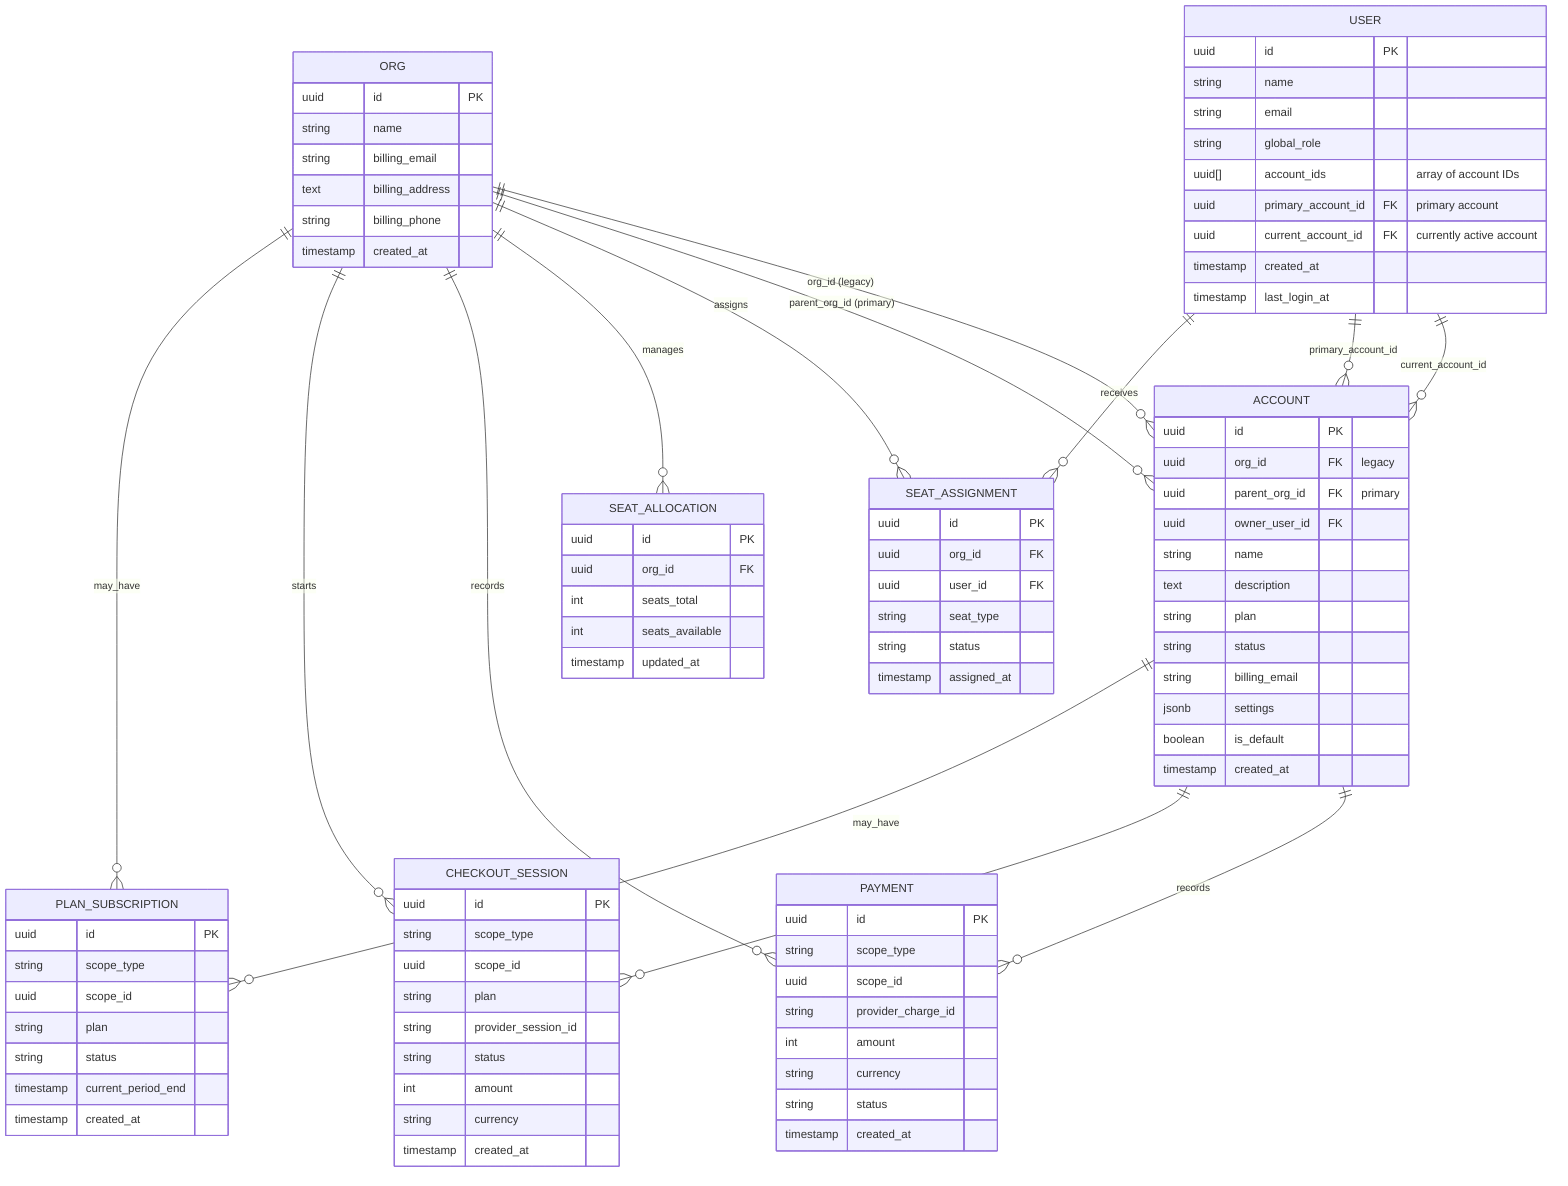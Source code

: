 erDiagram
  ACCOUNT {
    uuid id PK
    uuid org_id FK "legacy"
    uuid parent_org_id FK "primary"
    uuid owner_user_id FK
    string name
    text description
    string plan
    string status
    string billing_email
    jsonb settings
    boolean is_default
    timestamp created_at
  }

  ORG {
    uuid id PK
    string name
    string billing_email
    text billing_address
    string billing_phone
    timestamp created_at
  }

  PLAN_SUBSCRIPTION {
    uuid id PK
    string scope_type
    uuid scope_id
    string plan
    string status
    timestamp current_period_end
    timestamp created_at
  }

  CHECKOUT_SESSION {
    uuid id PK
    string scope_type
    uuid scope_id
    string plan
    string provider_session_id
    string status
    int amount
    string currency
    timestamp created_at
  }

  PAYMENT {
    uuid id PK
    string scope_type
    uuid scope_id
    string provider_charge_id
    int amount
    string currency
    string status
    timestamp created_at
  }

  SEAT_ALLOCATION {
    uuid id PK
    uuid org_id FK
    int seats_total
    int seats_available
    timestamp updated_at
  }

  SEAT_ASSIGNMENT {
    uuid id PK
    uuid org_id FK
    uuid user_id FK
    string seat_type
    string status
    timestamp assigned_at
  }

  USER {
    uuid id PK
    string name
    string email
    string global_role
    uuid[] account_ids "array of account IDs"
    uuid primary_account_id FK "primary account"
    uuid current_account_id FK "currently active account"
    timestamp created_at
    timestamp last_login_at
  }

  ACCOUNT ||--o{ PLAN_SUBSCRIPTION : may_have
  ORG ||--o{ PLAN_SUBSCRIPTION : may_have
  ACCOUNT ||--o{ CHECKOUT_SESSION : starts
  ORG ||--o{ CHECKOUT_SESSION : starts
  ACCOUNT ||--o{ PAYMENT : records
  ORG ||--o{ PAYMENT : records
  ORG ||--o{ SEAT_ALLOCATION : manages
  ORG ||--o{ SEAT_ASSIGNMENT : assigns
  USER ||--o{ SEAT_ASSIGNMENT : receives
  ORG ||--o{ ACCOUNT : "parent_org_id (primary)"
  ORG ||--o{ ACCOUNT : "org_id (legacy)"
  USER ||--o{ ACCOUNT : "primary_account_id"
  USER ||--o{ ACCOUNT : "current_account_id"